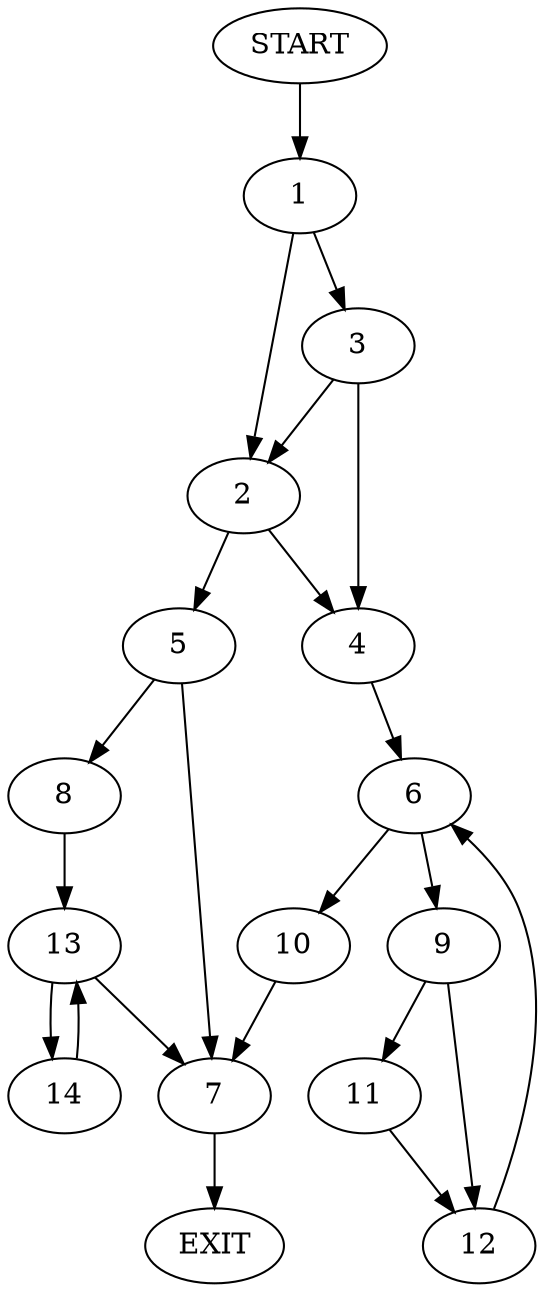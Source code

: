 digraph {
0 [label="START"]
15 [label="EXIT"]
0 -> 1
1 -> 2
1 -> 3
3 -> 4
3 -> 2
2 -> 4
2 -> 5
4 -> 6
5 -> 7
5 -> 8
6 -> 9
6 -> 10
10 -> 7
9 -> 11
9 -> 12
11 -> 12
12 -> 6
7 -> 15
8 -> 13
13 -> 7
13 -> 14
14 -> 13
}
